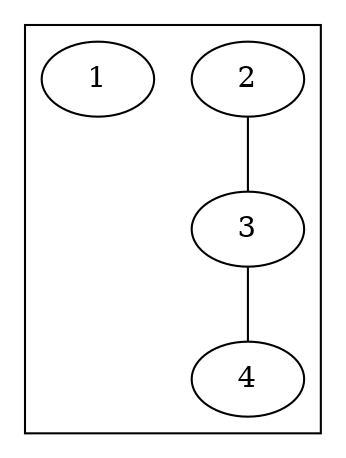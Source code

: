 graph G
{
    2 -- 3
    3 -- 4
    subgraph  cluster_1
    {
        shape="ellipse"
        1
    }
    subgraph  cluster_1
    {
        shape="ellipse"
        2
        3
        4
    }
}
